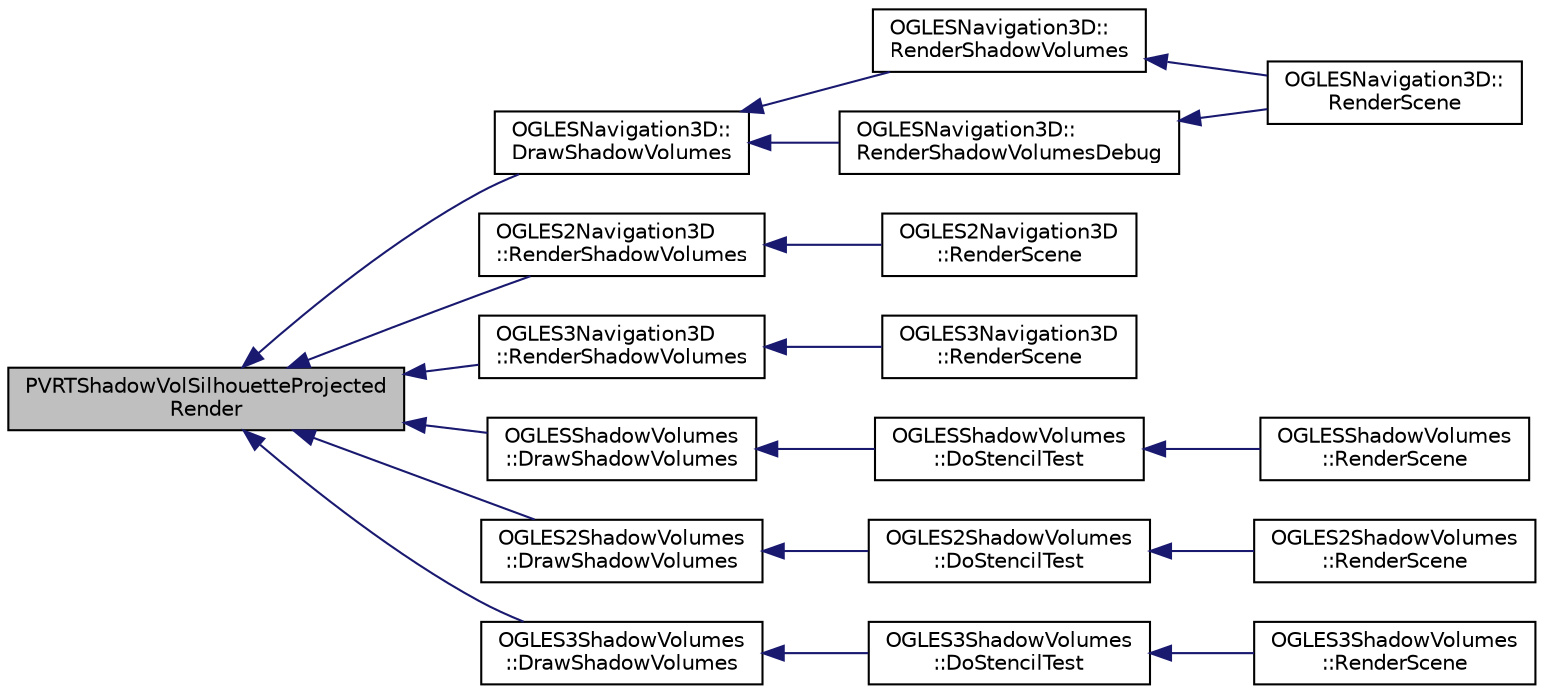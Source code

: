 digraph "PVRTShadowVolSilhouetteProjectedRender"
{
  edge [fontname="Helvetica",fontsize="10",labelfontname="Helvetica",labelfontsize="10"];
  node [fontname="Helvetica",fontsize="10",shape=record];
  rankdir="LR";
  Node1 [label="PVRTShadowVolSilhouetteProjected\lRender",height=0.2,width=0.4,color="black", fillcolor="grey75", style="filled", fontcolor="black"];
  Node1 -> Node2 [dir="back",color="midnightblue",fontsize="10",style="solid",fontname="Helvetica"];
  Node2 [label="OGLESNavigation3D::\lDrawShadowVolumes",height=0.2,width=0.4,color="black", fillcolor="white", style="filled",URL="$class_o_g_l_e_s_navigation3_d.html#ab80b67fdc45b06f8bfba4747812910da"];
  Node2 -> Node3 [dir="back",color="midnightblue",fontsize="10",style="solid",fontname="Helvetica"];
  Node3 [label="OGLESNavigation3D::\lRenderShadowVolumes",height=0.2,width=0.4,color="black", fillcolor="white", style="filled",URL="$class_o_g_l_e_s_navigation3_d.html#a49a1ff3e126015e6753d274a0aa5b493"];
  Node3 -> Node4 [dir="back",color="midnightblue",fontsize="10",style="solid",fontname="Helvetica"];
  Node4 [label="OGLESNavigation3D::\lRenderScene",height=0.2,width=0.4,color="black", fillcolor="white", style="filled",URL="$class_o_g_l_e_s_navigation3_d.html#a11efe99292758062efe901fb67d54f02"];
  Node2 -> Node5 [dir="back",color="midnightblue",fontsize="10",style="solid",fontname="Helvetica"];
  Node5 [label="OGLESNavigation3D::\lRenderShadowVolumesDebug",height=0.2,width=0.4,color="black", fillcolor="white", style="filled",URL="$class_o_g_l_e_s_navigation3_d.html#a0728631d47c1e99afbdd6bc2796dafcd"];
  Node5 -> Node4 [dir="back",color="midnightblue",fontsize="10",style="solid",fontname="Helvetica"];
  Node1 -> Node6 [dir="back",color="midnightblue",fontsize="10",style="solid",fontname="Helvetica"];
  Node6 [label="OGLES2Navigation3D\l::RenderShadowVolumes",height=0.2,width=0.4,color="black", fillcolor="white", style="filled",URL="$class_o_g_l_e_s2_navigation3_d.html#acdf2912b3ecb62c1ce4532cfdac9c44a"];
  Node6 -> Node7 [dir="back",color="midnightblue",fontsize="10",style="solid",fontname="Helvetica"];
  Node7 [label="OGLES2Navigation3D\l::RenderScene",height=0.2,width=0.4,color="black", fillcolor="white", style="filled",URL="$class_o_g_l_e_s2_navigation3_d.html#ac5ad07593faf0e16244b602626d2be3c"];
  Node1 -> Node8 [dir="back",color="midnightblue",fontsize="10",style="solid",fontname="Helvetica"];
  Node8 [label="OGLES3Navigation3D\l::RenderShadowVolumes",height=0.2,width=0.4,color="black", fillcolor="white", style="filled",URL="$class_o_g_l_e_s3_navigation3_d.html#a1f82d9db4ce9aece4d440ef4ebf52075"];
  Node8 -> Node9 [dir="back",color="midnightblue",fontsize="10",style="solid",fontname="Helvetica"];
  Node9 [label="OGLES3Navigation3D\l::RenderScene",height=0.2,width=0.4,color="black", fillcolor="white", style="filled",URL="$class_o_g_l_e_s3_navigation3_d.html#ad5664c9d3cb07fe1ef321a9ebd4777d9"];
  Node1 -> Node10 [dir="back",color="midnightblue",fontsize="10",style="solid",fontname="Helvetica"];
  Node10 [label="OGLESShadowVolumes\l::DrawShadowVolumes",height=0.2,width=0.4,color="black", fillcolor="white", style="filled",URL="$class_o_g_l_e_s_shadow_volumes.html#ab7778ae5d7fc075b8192ca540991f95d"];
  Node10 -> Node11 [dir="back",color="midnightblue",fontsize="10",style="solid",fontname="Helvetica"];
  Node11 [label="OGLESShadowVolumes\l::DoStencilTest",height=0.2,width=0.4,color="black", fillcolor="white", style="filled",URL="$class_o_g_l_e_s_shadow_volumes.html#a3f50a318203e252634347178f7610bdb"];
  Node11 -> Node12 [dir="back",color="midnightblue",fontsize="10",style="solid",fontname="Helvetica"];
  Node12 [label="OGLESShadowVolumes\l::RenderScene",height=0.2,width=0.4,color="black", fillcolor="white", style="filled",URL="$class_o_g_l_e_s_shadow_volumes.html#a14c23788feb61d8592b455026444a65a"];
  Node1 -> Node13 [dir="back",color="midnightblue",fontsize="10",style="solid",fontname="Helvetica"];
  Node13 [label="OGLES2ShadowVolumes\l::DrawShadowVolumes",height=0.2,width=0.4,color="black", fillcolor="white", style="filled",URL="$class_o_g_l_e_s2_shadow_volumes.html#a8384f2dac1d4273c74f223c9b60014ad"];
  Node13 -> Node14 [dir="back",color="midnightblue",fontsize="10",style="solid",fontname="Helvetica"];
  Node14 [label="OGLES2ShadowVolumes\l::DoStencilTest",height=0.2,width=0.4,color="black", fillcolor="white", style="filled",URL="$class_o_g_l_e_s2_shadow_volumes.html#aced50c459c5486e4cef8e40cf23215f3"];
  Node14 -> Node15 [dir="back",color="midnightblue",fontsize="10",style="solid",fontname="Helvetica"];
  Node15 [label="OGLES2ShadowVolumes\l::RenderScene",height=0.2,width=0.4,color="black", fillcolor="white", style="filled",URL="$class_o_g_l_e_s2_shadow_volumes.html#a73abdb957998b90d498e8a8e73285f2e"];
  Node1 -> Node16 [dir="back",color="midnightblue",fontsize="10",style="solid",fontname="Helvetica"];
  Node16 [label="OGLES3ShadowVolumes\l::DrawShadowVolumes",height=0.2,width=0.4,color="black", fillcolor="white", style="filled",URL="$class_o_g_l_e_s3_shadow_volumes.html#a7e97a4c13410fc8c8d8b09555889176c"];
  Node16 -> Node17 [dir="back",color="midnightblue",fontsize="10",style="solid",fontname="Helvetica"];
  Node17 [label="OGLES3ShadowVolumes\l::DoStencilTest",height=0.2,width=0.4,color="black", fillcolor="white", style="filled",URL="$class_o_g_l_e_s3_shadow_volumes.html#ab10a1c411811aa66043bd1db3d2442ac"];
  Node17 -> Node18 [dir="back",color="midnightblue",fontsize="10",style="solid",fontname="Helvetica"];
  Node18 [label="OGLES3ShadowVolumes\l::RenderScene",height=0.2,width=0.4,color="black", fillcolor="white", style="filled",URL="$class_o_g_l_e_s3_shadow_volumes.html#a0398597ec9a6daee94b29605db093480"];
}
